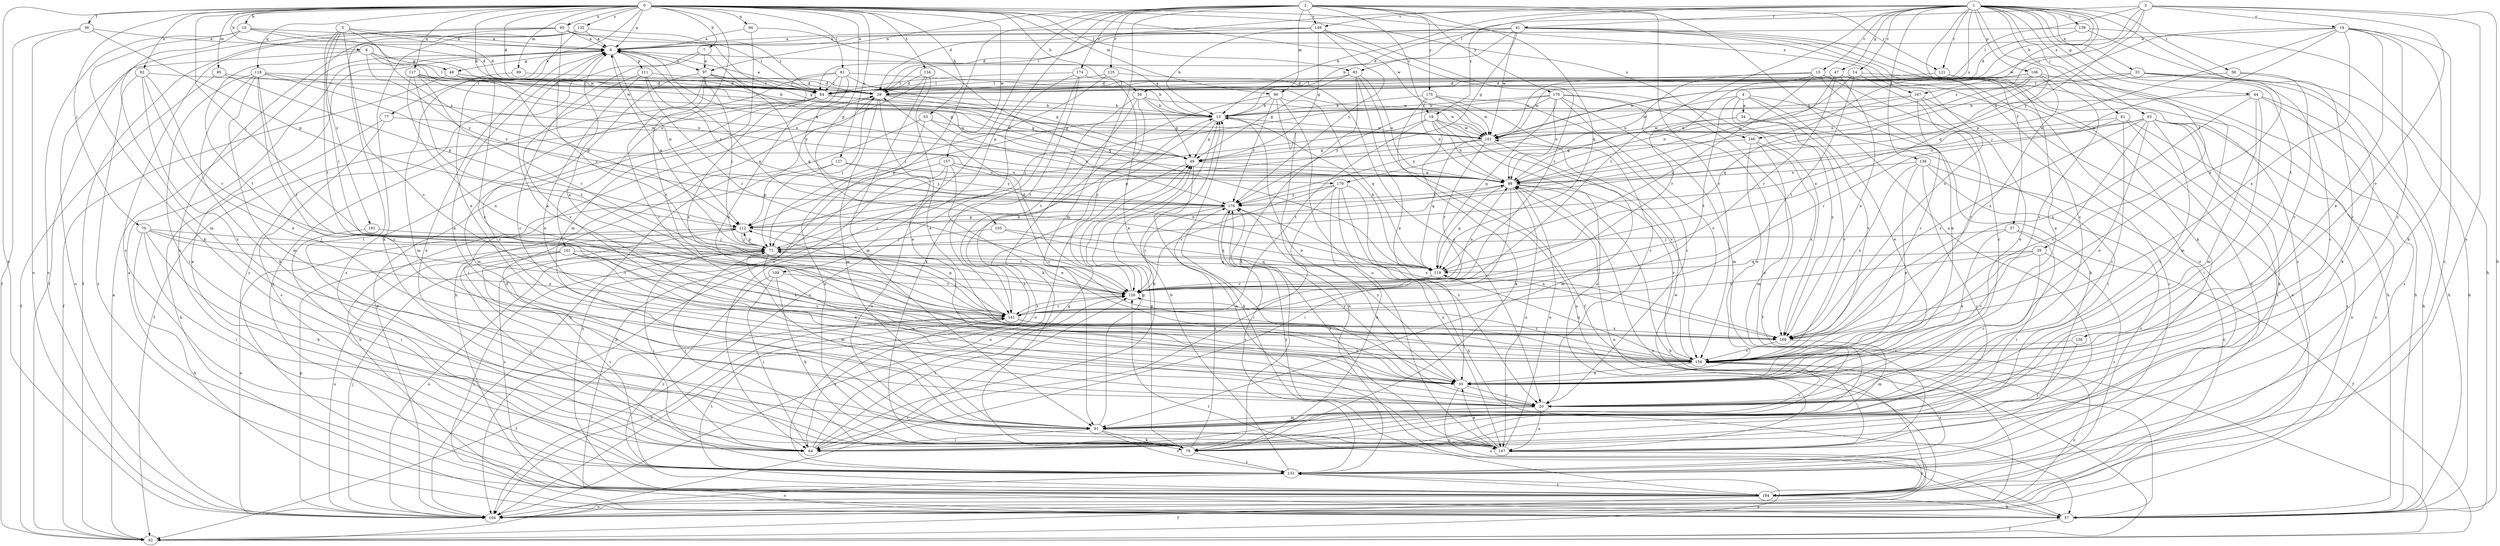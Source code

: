 strict digraph  {
0;
1;
2;
3;
4;
5;
6;
7;
8;
10;
13;
14;
15;
18;
19;
20;
28;
33;
34;
35;
36;
37;
39;
41;
42;
44;
47;
48;
49;
53;
56;
57;
58;
61;
63;
64;
70;
71;
77;
78;
81;
83;
84;
85;
89;
90;
91;
92;
94;
95;
97;
98;
101;
104;
105;
106;
109;
111;
112;
117;
118;
119;
121;
125;
126;
127;
132;
133;
134;
136;
138;
139;
141;
146;
147;
149;
154;
157;
161;
167;
169;
170;
174;
175;
176;
179;
181;
184;
0 -> 6  [label=a];
0 -> 7  [label=b];
0 -> 8  [label=b];
0 -> 10  [label=b];
0 -> 13  [label=b];
0 -> 28  [label=d];
0 -> 36  [label=f];
0 -> 53  [label=h];
0 -> 56  [label=h];
0 -> 70  [label=j];
0 -> 71  [label=j];
0 -> 77  [label=k];
0 -> 81  [label=l];
0 -> 83  [label=l];
0 -> 85  [label=m];
0 -> 89  [label=m];
0 -> 90  [label=m];
0 -> 92  [label=n];
0 -> 94  [label=n];
0 -> 95  [label=n];
0 -> 101  [label=o];
0 -> 104  [label=o];
0 -> 105  [label=p];
0 -> 117  [label=q];
0 -> 118  [label=q];
0 -> 127  [label=s];
0 -> 132  [label=s];
0 -> 134  [label=t];
0 -> 146  [label=u];
0 -> 157  [label=w];
0 -> 161  [label=w];
0 -> 167  [label=x];
1 -> 13  [label=b];
1 -> 14  [label=c];
1 -> 15  [label=c];
1 -> 18  [label=c];
1 -> 28  [label=d];
1 -> 33  [label=e];
1 -> 37  [label=f];
1 -> 39  [label=f];
1 -> 41  [label=f];
1 -> 44  [label=g];
1 -> 47  [label=g];
1 -> 58  [label=i];
1 -> 61  [label=i];
1 -> 63  [label=i];
1 -> 106  [label=p];
1 -> 119  [label=q];
1 -> 121  [label=r];
1 -> 136  [label=t];
1 -> 138  [label=t];
1 -> 139  [label=t];
1 -> 141  [label=t];
1 -> 146  [label=u];
1 -> 149  [label=v];
1 -> 167  [label=x];
1 -> 169  [label=x];
1 -> 179  [label=z];
2 -> 18  [label=c];
2 -> 64  [label=i];
2 -> 90  [label=m];
2 -> 91  [label=m];
2 -> 97  [label=n];
2 -> 104  [label=o];
2 -> 109  [label=p];
2 -> 119  [label=q];
2 -> 121  [label=r];
2 -> 125  [label=r];
2 -> 147  [label=u];
2 -> 149  [label=v];
2 -> 154  [label=v];
2 -> 170  [label=y];
2 -> 174  [label=y];
2 -> 175  [label=y];
3 -> 19  [label=c];
3 -> 56  [label=h];
3 -> 57  [label=h];
3 -> 83  [label=l];
3 -> 84  [label=l];
3 -> 133  [label=s];
3 -> 154  [label=v];
3 -> 161  [label=w];
3 -> 176  [label=y];
4 -> 34  [label=e];
4 -> 35  [label=e];
4 -> 78  [label=k];
4 -> 141  [label=t];
4 -> 154  [label=v];
4 -> 161  [label=w];
4 -> 169  [label=x];
5 -> 6  [label=a];
5 -> 28  [label=d];
5 -> 126  [label=r];
5 -> 141  [label=t];
5 -> 154  [label=v];
5 -> 179  [label=z];
5 -> 181  [label=z];
6 -> 48  [label=g];
6 -> 97  [label=n];
6 -> 111  [label=p];
6 -> 112  [label=p];
7 -> 20  [label=c];
7 -> 97  [label=n];
7 -> 119  [label=q];
7 -> 184  [label=z];
8 -> 48  [label=g];
8 -> 84  [label=l];
8 -> 104  [label=o];
8 -> 141  [label=t];
8 -> 161  [label=w];
8 -> 176  [label=y];
10 -> 6  [label=a];
10 -> 28  [label=d];
10 -> 78  [label=k];
10 -> 91  [label=m];
10 -> 104  [label=o];
10 -> 161  [label=w];
13 -> 6  [label=a];
13 -> 35  [label=e];
13 -> 49  [label=g];
13 -> 104  [label=o];
13 -> 112  [label=p];
13 -> 161  [label=w];
14 -> 28  [label=d];
14 -> 57  [label=h];
14 -> 98  [label=n];
14 -> 141  [label=t];
14 -> 154  [label=v];
15 -> 20  [label=c];
15 -> 28  [label=d];
15 -> 35  [label=e];
15 -> 98  [label=n];
15 -> 104  [label=o];
15 -> 119  [label=q];
15 -> 126  [label=r];
18 -> 71  [label=j];
18 -> 78  [label=k];
18 -> 98  [label=n];
18 -> 141  [label=t];
18 -> 147  [label=u];
18 -> 154  [label=v];
18 -> 161  [label=w];
19 -> 6  [label=a];
19 -> 20  [label=c];
19 -> 35  [label=e];
19 -> 71  [label=j];
19 -> 78  [label=k];
19 -> 98  [label=n];
19 -> 112  [label=p];
19 -> 169  [label=x];
19 -> 184  [label=z];
20 -> 6  [label=a];
20 -> 91  [label=m];
20 -> 147  [label=u];
20 -> 176  [label=y];
28 -> 13  [label=b];
28 -> 35  [label=e];
28 -> 49  [label=g];
28 -> 64  [label=i];
28 -> 71  [label=j];
28 -> 91  [label=m];
33 -> 20  [label=c];
33 -> 57  [label=h];
33 -> 78  [label=k];
33 -> 84  [label=l];
33 -> 161  [label=w];
34 -> 64  [label=i];
34 -> 154  [label=v];
34 -> 161  [label=w];
34 -> 176  [label=y];
35 -> 20  [label=c];
35 -> 104  [label=o];
35 -> 176  [label=y];
36 -> 6  [label=a];
36 -> 42  [label=f];
36 -> 104  [label=o];
36 -> 112  [label=p];
37 -> 35  [label=e];
37 -> 42  [label=f];
37 -> 64  [label=i];
37 -> 71  [label=j];
39 -> 20  [label=c];
39 -> 119  [label=q];
39 -> 133  [label=s];
39 -> 141  [label=t];
39 -> 154  [label=v];
41 -> 6  [label=a];
41 -> 13  [label=b];
41 -> 20  [label=c];
41 -> 28  [label=d];
41 -> 49  [label=g];
41 -> 78  [label=k];
41 -> 84  [label=l];
41 -> 161  [label=w];
41 -> 169  [label=x];
41 -> 184  [label=z];
42 -> 6  [label=a];
42 -> 126  [label=r];
42 -> 133  [label=s];
44 -> 13  [label=b];
44 -> 57  [label=h];
44 -> 64  [label=i];
44 -> 91  [label=m];
44 -> 133  [label=s];
44 -> 169  [label=x];
47 -> 84  [label=l];
47 -> 98  [label=n];
47 -> 126  [label=r];
47 -> 147  [label=u];
47 -> 161  [label=w];
47 -> 169  [label=x];
47 -> 184  [label=z];
48 -> 28  [label=d];
48 -> 42  [label=f];
48 -> 84  [label=l];
48 -> 112  [label=p];
48 -> 154  [label=v];
49 -> 98  [label=n];
49 -> 104  [label=o];
49 -> 147  [label=u];
53 -> 104  [label=o];
53 -> 147  [label=u];
53 -> 161  [label=w];
53 -> 176  [label=y];
56 -> 13  [label=b];
56 -> 49  [label=g];
56 -> 78  [label=k];
56 -> 126  [label=r];
56 -> 141  [label=t];
56 -> 161  [label=w];
57 -> 42  [label=f];
57 -> 71  [label=j];
57 -> 126  [label=r];
58 -> 57  [label=h];
58 -> 84  [label=l];
58 -> 154  [label=v];
61 -> 20  [label=c];
61 -> 104  [label=o];
61 -> 126  [label=r];
61 -> 133  [label=s];
61 -> 161  [label=w];
63 -> 20  [label=c];
63 -> 35  [label=e];
63 -> 78  [label=k];
63 -> 98  [label=n];
63 -> 104  [label=o];
63 -> 154  [label=v];
63 -> 161  [label=w];
63 -> 169  [label=x];
63 -> 184  [label=z];
64 -> 13  [label=b];
64 -> 49  [label=g];
64 -> 126  [label=r];
64 -> 141  [label=t];
70 -> 57  [label=h];
70 -> 64  [label=i];
70 -> 71  [label=j];
70 -> 78  [label=k];
70 -> 141  [label=t];
70 -> 169  [label=x];
71 -> 6  [label=a];
71 -> 20  [label=c];
71 -> 64  [label=i];
71 -> 91  [label=m];
71 -> 98  [label=n];
71 -> 104  [label=o];
71 -> 112  [label=p];
71 -> 119  [label=q];
77 -> 57  [label=h];
77 -> 133  [label=s];
77 -> 161  [label=w];
78 -> 49  [label=g];
78 -> 71  [label=j];
78 -> 133  [label=s];
78 -> 176  [label=y];
81 -> 49  [label=g];
81 -> 84  [label=l];
81 -> 133  [label=s];
81 -> 154  [label=v];
81 -> 161  [label=w];
81 -> 176  [label=y];
81 -> 184  [label=z];
83 -> 28  [label=d];
83 -> 35  [label=e];
83 -> 42  [label=f];
83 -> 49  [label=g];
83 -> 78  [label=k];
83 -> 98  [label=n];
84 -> 6  [label=a];
84 -> 13  [label=b];
84 -> 42  [label=f];
84 -> 49  [label=g];
84 -> 91  [label=m];
84 -> 169  [label=x];
85 -> 42  [label=f];
85 -> 84  [label=l];
85 -> 112  [label=p];
89 -> 28  [label=d];
89 -> 91  [label=m];
90 -> 13  [label=b];
90 -> 57  [label=h];
90 -> 119  [label=q];
90 -> 133  [label=s];
90 -> 147  [label=u];
90 -> 176  [label=y];
91 -> 49  [label=g];
91 -> 64  [label=i];
91 -> 78  [label=k];
91 -> 133  [label=s];
91 -> 147  [label=u];
91 -> 154  [label=v];
92 -> 20  [label=c];
92 -> 28  [label=d];
92 -> 35  [label=e];
92 -> 126  [label=r];
92 -> 184  [label=z];
94 -> 6  [label=a];
94 -> 91  [label=m];
94 -> 119  [label=q];
95 -> 6  [label=a];
95 -> 42  [label=f];
95 -> 49  [label=g];
95 -> 64  [label=i];
95 -> 84  [label=l];
95 -> 126  [label=r];
95 -> 133  [label=s];
97 -> 13  [label=b];
97 -> 20  [label=c];
97 -> 71  [label=j];
97 -> 84  [label=l];
97 -> 98  [label=n];
97 -> 141  [label=t];
97 -> 154  [label=v];
98 -> 6  [label=a];
98 -> 57  [label=h];
98 -> 64  [label=i];
98 -> 119  [label=q];
98 -> 147  [label=u];
98 -> 154  [label=v];
98 -> 176  [label=y];
101 -> 35  [label=e];
101 -> 64  [label=i];
101 -> 104  [label=o];
101 -> 119  [label=q];
101 -> 133  [label=s];
101 -> 154  [label=v];
101 -> 169  [label=x];
104 -> 28  [label=d];
104 -> 71  [label=j];
104 -> 98  [label=n];
104 -> 112  [label=p];
105 -> 71  [label=j];
105 -> 119  [label=q];
105 -> 169  [label=x];
106 -> 28  [label=d];
106 -> 91  [label=m];
106 -> 98  [label=n];
106 -> 119  [label=q];
106 -> 154  [label=v];
106 -> 161  [label=w];
106 -> 169  [label=x];
109 -> 64  [label=i];
109 -> 78  [label=k];
109 -> 126  [label=r];
109 -> 184  [label=z];
111 -> 28  [label=d];
111 -> 35  [label=e];
111 -> 126  [label=r];
111 -> 154  [label=v];
111 -> 176  [label=y];
112 -> 71  [label=j];
112 -> 104  [label=o];
112 -> 126  [label=r];
112 -> 184  [label=z];
117 -> 13  [label=b];
117 -> 49  [label=g];
117 -> 84  [label=l];
117 -> 98  [label=n];
117 -> 126  [label=r];
117 -> 141  [label=t];
117 -> 169  [label=x];
118 -> 20  [label=c];
118 -> 28  [label=d];
118 -> 64  [label=i];
118 -> 78  [label=k];
118 -> 91  [label=m];
118 -> 98  [label=n];
118 -> 141  [label=t];
118 -> 176  [label=y];
119 -> 6  [label=a];
119 -> 13  [label=b];
119 -> 126  [label=r];
121 -> 35  [label=e];
121 -> 57  [label=h];
121 -> 84  [label=l];
125 -> 20  [label=c];
125 -> 71  [label=j];
125 -> 84  [label=l];
126 -> 28  [label=d];
126 -> 98  [label=n];
126 -> 141  [label=t];
127 -> 57  [label=h];
127 -> 98  [label=n];
127 -> 112  [label=p];
127 -> 176  [label=y];
132 -> 6  [label=a];
132 -> 35  [label=e];
132 -> 42  [label=f];
132 -> 78  [label=k];
132 -> 84  [label=l];
132 -> 133  [label=s];
133 -> 6  [label=a];
133 -> 13  [label=b];
133 -> 28  [label=d];
133 -> 104  [label=o];
133 -> 176  [label=y];
133 -> 184  [label=z];
134 -> 28  [label=d];
134 -> 35  [label=e];
134 -> 57  [label=h];
134 -> 91  [label=m];
136 -> 35  [label=e];
136 -> 64  [label=i];
136 -> 98  [label=n];
136 -> 104  [label=o];
136 -> 169  [label=x];
136 -> 184  [label=z];
138 -> 64  [label=i];
138 -> 154  [label=v];
139 -> 6  [label=a];
139 -> 20  [label=c];
139 -> 28  [label=d];
139 -> 57  [label=h];
141 -> 13  [label=b];
141 -> 35  [label=e];
141 -> 42  [label=f];
141 -> 71  [label=j];
141 -> 104  [label=o];
141 -> 112  [label=p];
141 -> 126  [label=r];
141 -> 169  [label=x];
146 -> 35  [label=e];
146 -> 49  [label=g];
146 -> 91  [label=m];
146 -> 169  [label=x];
147 -> 6  [label=a];
147 -> 35  [label=e];
147 -> 98  [label=n];
147 -> 161  [label=w];
147 -> 176  [label=y];
147 -> 184  [label=z];
149 -> 6  [label=a];
149 -> 13  [label=b];
149 -> 28  [label=d];
149 -> 49  [label=g];
149 -> 126  [label=r];
149 -> 169  [label=x];
149 -> 176  [label=y];
154 -> 6  [label=a];
154 -> 35  [label=e];
154 -> 104  [label=o];
154 -> 119  [label=q];
154 -> 126  [label=r];
154 -> 133  [label=s];
157 -> 35  [label=e];
157 -> 57  [label=h];
157 -> 98  [label=n];
157 -> 147  [label=u];
157 -> 154  [label=v];
157 -> 184  [label=z];
161 -> 49  [label=g];
161 -> 91  [label=m];
161 -> 112  [label=p];
161 -> 119  [label=q];
161 -> 126  [label=r];
167 -> 13  [label=b];
167 -> 35  [label=e];
167 -> 98  [label=n];
167 -> 133  [label=s];
167 -> 154  [label=v];
169 -> 6  [label=a];
169 -> 91  [label=m];
169 -> 154  [label=v];
170 -> 13  [label=b];
170 -> 20  [label=c];
170 -> 42  [label=f];
170 -> 71  [label=j];
170 -> 91  [label=m];
170 -> 98  [label=n];
170 -> 119  [label=q];
170 -> 147  [label=u];
170 -> 176  [label=y];
174 -> 35  [label=e];
174 -> 78  [label=k];
174 -> 84  [label=l];
174 -> 104  [label=o];
174 -> 141  [label=t];
175 -> 13  [label=b];
175 -> 20  [label=c];
175 -> 98  [label=n];
175 -> 104  [label=o];
175 -> 154  [label=v];
175 -> 161  [label=w];
176 -> 112  [label=p];
176 -> 126  [label=r];
176 -> 133  [label=s];
176 -> 169  [label=x];
179 -> 20  [label=c];
179 -> 57  [label=h];
179 -> 64  [label=i];
179 -> 78  [label=k];
179 -> 126  [label=r];
179 -> 147  [label=u];
179 -> 176  [label=y];
181 -> 64  [label=i];
181 -> 71  [label=j];
184 -> 6  [label=a];
184 -> 13  [label=b];
184 -> 42  [label=f];
184 -> 57  [label=h];
184 -> 98  [label=n];
184 -> 104  [label=o];
184 -> 141  [label=t];
}
